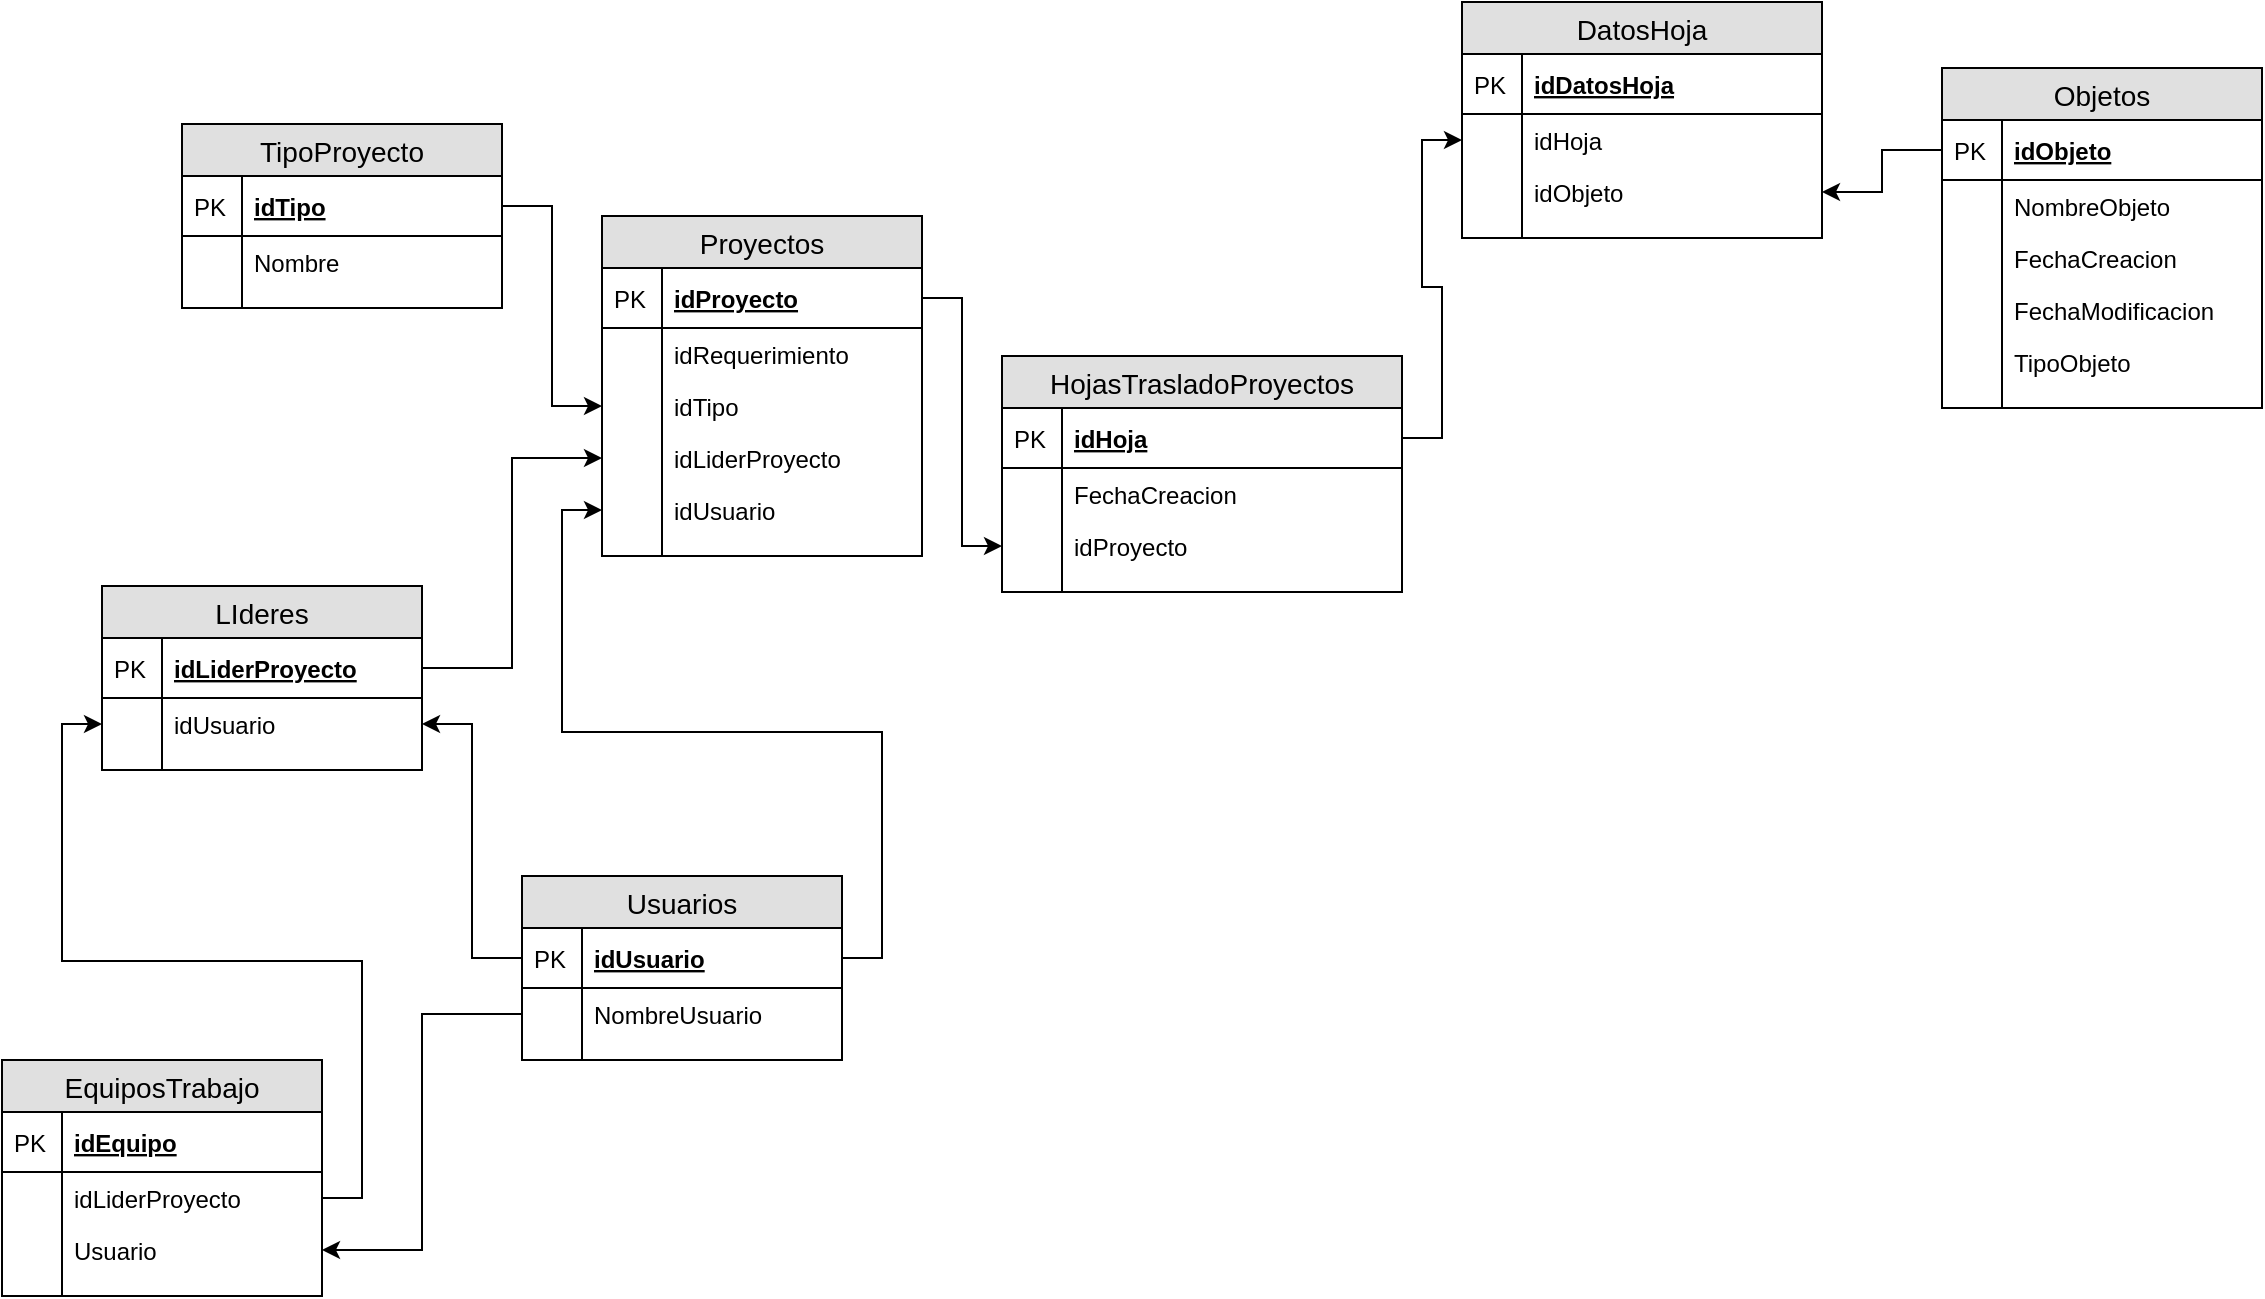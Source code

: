 <mxfile version="12.2.4" type="github" pages="1">
  <diagram id="p5373-befe3DgNr3gECf" name="Page-1">
    <mxGraphModel dx="1168" dy="610" grid="1" gridSize="10" guides="1" tooltips="1" connect="1" arrows="1" fold="1" page="1" pageScale="1" pageWidth="1390" pageHeight="980" math="0" shadow="0">
      <root>
        <mxCell id="0"/>
        <mxCell id="1" parent="0"/>
        <mxCell id="cT3sq5NbmJuiPH3KD-5A-1" value="Proyectos" style="swimlane;fontStyle=0;childLayout=stackLayout;horizontal=1;startSize=26;fillColor=#e0e0e0;horizontalStack=0;resizeParent=1;resizeParentMax=0;resizeLast=0;collapsible=1;marginBottom=0;swimlaneFillColor=#ffffff;align=center;fontSize=14;" parent="1" vertex="1">
          <mxGeometry x="360" y="340" width="160" height="170" as="geometry"/>
        </mxCell>
        <mxCell id="cT3sq5NbmJuiPH3KD-5A-2" value="idProyecto" style="shape=partialRectangle;top=0;left=0;right=0;bottom=1;align=left;verticalAlign=middle;fillColor=none;spacingLeft=34;spacingRight=4;overflow=hidden;rotatable=0;points=[[0,0.5],[1,0.5]];portConstraint=eastwest;dropTarget=0;fontStyle=5;fontSize=12;" parent="cT3sq5NbmJuiPH3KD-5A-1" vertex="1">
          <mxGeometry y="26" width="160" height="30" as="geometry"/>
        </mxCell>
        <mxCell id="cT3sq5NbmJuiPH3KD-5A-3" value="PK" style="shape=partialRectangle;top=0;left=0;bottom=0;fillColor=none;align=left;verticalAlign=middle;spacingLeft=4;spacingRight=4;overflow=hidden;rotatable=0;points=[];portConstraint=eastwest;part=1;fontSize=12;" parent="cT3sq5NbmJuiPH3KD-5A-2" vertex="1" connectable="0">
          <mxGeometry width="30" height="30" as="geometry"/>
        </mxCell>
        <mxCell id="cT3sq5NbmJuiPH3KD-5A-4" value="idRequerimiento" style="shape=partialRectangle;top=0;left=0;right=0;bottom=0;align=left;verticalAlign=top;fillColor=none;spacingLeft=34;spacingRight=4;overflow=hidden;rotatable=0;points=[[0,0.5],[1,0.5]];portConstraint=eastwest;dropTarget=0;fontSize=12;" parent="cT3sq5NbmJuiPH3KD-5A-1" vertex="1">
          <mxGeometry y="56" width="160" height="26" as="geometry"/>
        </mxCell>
        <mxCell id="cT3sq5NbmJuiPH3KD-5A-5" value="" style="shape=partialRectangle;top=0;left=0;bottom=0;fillColor=none;align=left;verticalAlign=top;spacingLeft=4;spacingRight=4;overflow=hidden;rotatable=0;points=[];portConstraint=eastwest;part=1;fontSize=12;" parent="cT3sq5NbmJuiPH3KD-5A-4" vertex="1" connectable="0">
          <mxGeometry width="30" height="26" as="geometry"/>
        </mxCell>
        <mxCell id="r8IPB2LUny7GPmGl0LnY-21" value="idTipo" style="shape=partialRectangle;top=0;left=0;right=0;bottom=0;align=left;verticalAlign=top;fillColor=none;spacingLeft=34;spacingRight=4;overflow=hidden;rotatable=0;points=[[0,0.5],[1,0.5]];portConstraint=eastwest;dropTarget=0;fontSize=12;" parent="cT3sq5NbmJuiPH3KD-5A-1" vertex="1">
          <mxGeometry y="82" width="160" height="26" as="geometry"/>
        </mxCell>
        <mxCell id="r8IPB2LUny7GPmGl0LnY-22" value="" style="shape=partialRectangle;top=0;left=0;bottom=0;fillColor=none;align=left;verticalAlign=top;spacingLeft=4;spacingRight=4;overflow=hidden;rotatable=0;points=[];portConstraint=eastwest;part=1;fontSize=12;" parent="r8IPB2LUny7GPmGl0LnY-21" vertex="1" connectable="0">
          <mxGeometry width="30" height="26" as="geometry"/>
        </mxCell>
        <mxCell id="D-hKWRuhvsF5M1EpX6HY-17" value="idLiderProyecto" style="shape=partialRectangle;top=0;left=0;right=0;bottom=0;align=left;verticalAlign=top;fillColor=none;spacingLeft=34;spacingRight=4;overflow=hidden;rotatable=0;points=[[0,0.5],[1,0.5]];portConstraint=eastwest;dropTarget=0;fontSize=12;" vertex="1" parent="cT3sq5NbmJuiPH3KD-5A-1">
          <mxGeometry y="108" width="160" height="26" as="geometry"/>
        </mxCell>
        <mxCell id="D-hKWRuhvsF5M1EpX6HY-18" value="" style="shape=partialRectangle;top=0;left=0;bottom=0;fillColor=none;align=left;verticalAlign=top;spacingLeft=4;spacingRight=4;overflow=hidden;rotatable=0;points=[];portConstraint=eastwest;part=1;fontSize=12;" vertex="1" connectable="0" parent="D-hKWRuhvsF5M1EpX6HY-17">
          <mxGeometry width="30" height="26" as="geometry"/>
        </mxCell>
        <mxCell id="D-hKWRuhvsF5M1EpX6HY-10" value="idUsuario" style="shape=partialRectangle;top=0;left=0;right=0;bottom=0;align=left;verticalAlign=top;fillColor=none;spacingLeft=34;spacingRight=4;overflow=hidden;rotatable=0;points=[[0,0.5],[1,0.5]];portConstraint=eastwest;dropTarget=0;fontSize=12;" vertex="1" parent="cT3sq5NbmJuiPH3KD-5A-1">
          <mxGeometry y="134" width="160" height="26" as="geometry"/>
        </mxCell>
        <mxCell id="D-hKWRuhvsF5M1EpX6HY-11" value="" style="shape=partialRectangle;top=0;left=0;bottom=0;fillColor=none;align=left;verticalAlign=top;spacingLeft=4;spacingRight=4;overflow=hidden;rotatable=0;points=[];portConstraint=eastwest;part=1;fontSize=12;" vertex="1" connectable="0" parent="D-hKWRuhvsF5M1EpX6HY-10">
          <mxGeometry width="30" height="26" as="geometry"/>
        </mxCell>
        <mxCell id="cT3sq5NbmJuiPH3KD-5A-10" value="" style="shape=partialRectangle;top=0;left=0;right=0;bottom=0;align=left;verticalAlign=top;fillColor=none;spacingLeft=34;spacingRight=4;overflow=hidden;rotatable=0;points=[[0,0.5],[1,0.5]];portConstraint=eastwest;dropTarget=0;fontSize=12;" parent="cT3sq5NbmJuiPH3KD-5A-1" vertex="1">
          <mxGeometry y="160" width="160" height="10" as="geometry"/>
        </mxCell>
        <mxCell id="cT3sq5NbmJuiPH3KD-5A-11" value="" style="shape=partialRectangle;top=0;left=0;bottom=0;fillColor=none;align=left;verticalAlign=top;spacingLeft=4;spacingRight=4;overflow=hidden;rotatable=0;points=[];portConstraint=eastwest;part=1;fontSize=12;" parent="cT3sq5NbmJuiPH3KD-5A-10" vertex="1" connectable="0">
          <mxGeometry width="30" height="10" as="geometry"/>
        </mxCell>
        <mxCell id="cT3sq5NbmJuiPH3KD-5A-12" value="HojasTrasladoProyectos" style="swimlane;fontStyle=0;childLayout=stackLayout;horizontal=1;startSize=26;fillColor=#e0e0e0;horizontalStack=0;resizeParent=1;resizeParentMax=0;resizeLast=0;collapsible=1;marginBottom=0;swimlaneFillColor=#ffffff;align=center;fontSize=14;" parent="1" vertex="1">
          <mxGeometry x="560" y="410" width="200" height="118" as="geometry"/>
        </mxCell>
        <mxCell id="cT3sq5NbmJuiPH3KD-5A-13" value="idHoja" style="shape=partialRectangle;top=0;left=0;right=0;bottom=1;align=left;verticalAlign=middle;fillColor=none;spacingLeft=34;spacingRight=4;overflow=hidden;rotatable=0;points=[[0,0.5],[1,0.5]];portConstraint=eastwest;dropTarget=0;fontStyle=5;fontSize=12;" parent="cT3sq5NbmJuiPH3KD-5A-12" vertex="1">
          <mxGeometry y="26" width="200" height="30" as="geometry"/>
        </mxCell>
        <mxCell id="cT3sq5NbmJuiPH3KD-5A-14" value="PK" style="shape=partialRectangle;top=0;left=0;bottom=0;fillColor=none;align=left;verticalAlign=middle;spacingLeft=4;spacingRight=4;overflow=hidden;rotatable=0;points=[];portConstraint=eastwest;part=1;fontSize=12;" parent="cT3sq5NbmJuiPH3KD-5A-13" vertex="1" connectable="0">
          <mxGeometry width="30" height="30" as="geometry"/>
        </mxCell>
        <mxCell id="cT3sq5NbmJuiPH3KD-5A-15" value="FechaCreacion" style="shape=partialRectangle;top=0;left=0;right=0;bottom=0;align=left;verticalAlign=top;fillColor=none;spacingLeft=34;spacingRight=4;overflow=hidden;rotatable=0;points=[[0,0.5],[1,0.5]];portConstraint=eastwest;dropTarget=0;fontSize=12;" parent="cT3sq5NbmJuiPH3KD-5A-12" vertex="1">
          <mxGeometry y="56" width="200" height="26" as="geometry"/>
        </mxCell>
        <mxCell id="cT3sq5NbmJuiPH3KD-5A-16" value="" style="shape=partialRectangle;top=0;left=0;bottom=0;fillColor=none;align=left;verticalAlign=top;spacingLeft=4;spacingRight=4;overflow=hidden;rotatable=0;points=[];portConstraint=eastwest;part=1;fontSize=12;" parent="cT3sq5NbmJuiPH3KD-5A-15" vertex="1" connectable="0">
          <mxGeometry width="30" height="26" as="geometry"/>
        </mxCell>
        <mxCell id="D-hKWRuhvsF5M1EpX6HY-34" value="idProyecto" style="shape=partialRectangle;top=0;left=0;right=0;bottom=0;align=left;verticalAlign=top;fillColor=none;spacingLeft=34;spacingRight=4;overflow=hidden;rotatable=0;points=[[0,0.5],[1,0.5]];portConstraint=eastwest;dropTarget=0;fontSize=12;" vertex="1" parent="cT3sq5NbmJuiPH3KD-5A-12">
          <mxGeometry y="82" width="200" height="26" as="geometry"/>
        </mxCell>
        <mxCell id="D-hKWRuhvsF5M1EpX6HY-35" value="" style="shape=partialRectangle;top=0;left=0;bottom=0;fillColor=none;align=left;verticalAlign=top;spacingLeft=4;spacingRight=4;overflow=hidden;rotatable=0;points=[];portConstraint=eastwest;part=1;fontSize=12;" vertex="1" connectable="0" parent="D-hKWRuhvsF5M1EpX6HY-34">
          <mxGeometry width="30" height="26" as="geometry"/>
        </mxCell>
        <mxCell id="cT3sq5NbmJuiPH3KD-5A-17" value="" style="shape=partialRectangle;top=0;left=0;right=0;bottom=0;align=left;verticalAlign=top;fillColor=none;spacingLeft=34;spacingRight=4;overflow=hidden;rotatable=0;points=[[0,0.5],[1,0.5]];portConstraint=eastwest;dropTarget=0;fontSize=12;" parent="cT3sq5NbmJuiPH3KD-5A-12" vertex="1">
          <mxGeometry y="108" width="200" height="10" as="geometry"/>
        </mxCell>
        <mxCell id="cT3sq5NbmJuiPH3KD-5A-18" value="" style="shape=partialRectangle;top=0;left=0;bottom=0;fillColor=none;align=left;verticalAlign=top;spacingLeft=4;spacingRight=4;overflow=hidden;rotatable=0;points=[];portConstraint=eastwest;part=1;fontSize=12;" parent="cT3sq5NbmJuiPH3KD-5A-17" vertex="1" connectable="0">
          <mxGeometry width="30" height="10" as="geometry"/>
        </mxCell>
        <mxCell id="cT3sq5NbmJuiPH3KD-5A-26" value="Objetos" style="swimlane;fontStyle=0;childLayout=stackLayout;horizontal=1;startSize=26;fillColor=#e0e0e0;horizontalStack=0;resizeParent=1;resizeParentMax=0;resizeLast=0;collapsible=1;marginBottom=0;swimlaneFillColor=#ffffff;align=center;fontSize=14;" parent="1" vertex="1">
          <mxGeometry x="1030" y="266" width="160" height="170" as="geometry"/>
        </mxCell>
        <mxCell id="cT3sq5NbmJuiPH3KD-5A-27" value="idObjeto" style="shape=partialRectangle;top=0;left=0;right=0;bottom=1;align=left;verticalAlign=middle;fillColor=none;spacingLeft=34;spacingRight=4;overflow=hidden;rotatable=0;points=[[0,0.5],[1,0.5]];portConstraint=eastwest;dropTarget=0;fontStyle=5;fontSize=12;" parent="cT3sq5NbmJuiPH3KD-5A-26" vertex="1">
          <mxGeometry y="26" width="160" height="30" as="geometry"/>
        </mxCell>
        <mxCell id="cT3sq5NbmJuiPH3KD-5A-28" value="PK" style="shape=partialRectangle;top=0;left=0;bottom=0;fillColor=none;align=left;verticalAlign=middle;spacingLeft=4;spacingRight=4;overflow=hidden;rotatable=0;points=[];portConstraint=eastwest;part=1;fontSize=12;" parent="cT3sq5NbmJuiPH3KD-5A-27" vertex="1" connectable="0">
          <mxGeometry width="30" height="30" as="geometry"/>
        </mxCell>
        <mxCell id="cT3sq5NbmJuiPH3KD-5A-29" value="NombreObjeto" style="shape=partialRectangle;top=0;left=0;right=0;bottom=0;align=left;verticalAlign=top;fillColor=none;spacingLeft=34;spacingRight=4;overflow=hidden;rotatable=0;points=[[0,0.5],[1,0.5]];portConstraint=eastwest;dropTarget=0;fontSize=12;" parent="cT3sq5NbmJuiPH3KD-5A-26" vertex="1">
          <mxGeometry y="56" width="160" height="26" as="geometry"/>
        </mxCell>
        <mxCell id="cT3sq5NbmJuiPH3KD-5A-30" value="" style="shape=partialRectangle;top=0;left=0;bottom=0;fillColor=none;align=left;verticalAlign=top;spacingLeft=4;spacingRight=4;overflow=hidden;rotatable=0;points=[];portConstraint=eastwest;part=1;fontSize=12;" parent="cT3sq5NbmJuiPH3KD-5A-29" vertex="1" connectable="0">
          <mxGeometry width="30" height="26" as="geometry"/>
        </mxCell>
        <mxCell id="cT3sq5NbmJuiPH3KD-5A-54" value="FechaCreacion" style="shape=partialRectangle;top=0;left=0;right=0;bottom=0;align=left;verticalAlign=top;fillColor=none;spacingLeft=34;spacingRight=4;overflow=hidden;rotatable=0;points=[[0,0.5],[1,0.5]];portConstraint=eastwest;dropTarget=0;fontSize=12;" parent="cT3sq5NbmJuiPH3KD-5A-26" vertex="1">
          <mxGeometry y="82" width="160" height="26" as="geometry"/>
        </mxCell>
        <mxCell id="cT3sq5NbmJuiPH3KD-5A-55" value="" style="shape=partialRectangle;top=0;left=0;bottom=0;fillColor=none;align=left;verticalAlign=top;spacingLeft=4;spacingRight=4;overflow=hidden;rotatable=0;points=[];portConstraint=eastwest;part=1;fontSize=12;" parent="cT3sq5NbmJuiPH3KD-5A-54" vertex="1" connectable="0">
          <mxGeometry width="30" height="26" as="geometry"/>
        </mxCell>
        <mxCell id="cT3sq5NbmJuiPH3KD-5A-56" value="FechaModificacion" style="shape=partialRectangle;top=0;left=0;right=0;bottom=0;align=left;verticalAlign=top;fillColor=none;spacingLeft=34;spacingRight=4;overflow=hidden;rotatable=0;points=[[0,0.5],[1,0.5]];portConstraint=eastwest;dropTarget=0;fontSize=12;" parent="cT3sq5NbmJuiPH3KD-5A-26" vertex="1">
          <mxGeometry y="108" width="160" height="26" as="geometry"/>
        </mxCell>
        <mxCell id="cT3sq5NbmJuiPH3KD-5A-57" value="" style="shape=partialRectangle;top=0;left=0;bottom=0;fillColor=none;align=left;verticalAlign=top;spacingLeft=4;spacingRight=4;overflow=hidden;rotatable=0;points=[];portConstraint=eastwest;part=1;fontSize=12;" parent="cT3sq5NbmJuiPH3KD-5A-56" vertex="1" connectable="0">
          <mxGeometry width="30" height="26" as="geometry"/>
        </mxCell>
        <mxCell id="cT3sq5NbmJuiPH3KD-5A-58" value="TipoObjeto" style="shape=partialRectangle;top=0;left=0;right=0;bottom=0;align=left;verticalAlign=top;fillColor=none;spacingLeft=34;spacingRight=4;overflow=hidden;rotatable=0;points=[[0,0.5],[1,0.5]];portConstraint=eastwest;dropTarget=0;fontSize=12;" parent="cT3sq5NbmJuiPH3KD-5A-26" vertex="1">
          <mxGeometry y="134" width="160" height="26" as="geometry"/>
        </mxCell>
        <mxCell id="cT3sq5NbmJuiPH3KD-5A-59" value="" style="shape=partialRectangle;top=0;left=0;bottom=0;fillColor=none;align=left;verticalAlign=top;spacingLeft=4;spacingRight=4;overflow=hidden;rotatable=0;points=[];portConstraint=eastwest;part=1;fontSize=12;" parent="cT3sq5NbmJuiPH3KD-5A-58" vertex="1" connectable="0">
          <mxGeometry width="30" height="26" as="geometry"/>
        </mxCell>
        <mxCell id="cT3sq5NbmJuiPH3KD-5A-31" value="" style="shape=partialRectangle;top=0;left=0;right=0;bottom=0;align=left;verticalAlign=top;fillColor=none;spacingLeft=34;spacingRight=4;overflow=hidden;rotatable=0;points=[[0,0.5],[1,0.5]];portConstraint=eastwest;dropTarget=0;fontSize=12;" parent="cT3sq5NbmJuiPH3KD-5A-26" vertex="1">
          <mxGeometry y="160" width="160" height="10" as="geometry"/>
        </mxCell>
        <mxCell id="cT3sq5NbmJuiPH3KD-5A-32" value="" style="shape=partialRectangle;top=0;left=0;bottom=0;fillColor=none;align=left;verticalAlign=top;spacingLeft=4;spacingRight=4;overflow=hidden;rotatable=0;points=[];portConstraint=eastwest;part=1;fontSize=12;" parent="cT3sq5NbmJuiPH3KD-5A-31" vertex="1" connectable="0">
          <mxGeometry width="30" height="10" as="geometry"/>
        </mxCell>
        <mxCell id="cT3sq5NbmJuiPH3KD-5A-43" value="DatosHoja" style="swimlane;fontStyle=0;childLayout=stackLayout;horizontal=1;startSize=26;fillColor=#e0e0e0;horizontalStack=0;resizeParent=1;resizeParentMax=0;resizeLast=0;collapsible=1;marginBottom=0;swimlaneFillColor=#ffffff;align=center;fontSize=14;" parent="1" vertex="1">
          <mxGeometry x="790" y="233" width="180" height="118" as="geometry"/>
        </mxCell>
        <mxCell id="cT3sq5NbmJuiPH3KD-5A-44" value="idDatosHoja" style="shape=partialRectangle;top=0;left=0;right=0;bottom=1;align=left;verticalAlign=middle;fillColor=none;spacingLeft=34;spacingRight=4;overflow=hidden;rotatable=0;points=[[0,0.5],[1,0.5]];portConstraint=eastwest;dropTarget=0;fontStyle=5;fontSize=12;" parent="cT3sq5NbmJuiPH3KD-5A-43" vertex="1">
          <mxGeometry y="26" width="180" height="30" as="geometry"/>
        </mxCell>
        <mxCell id="cT3sq5NbmJuiPH3KD-5A-45" value="PK" style="shape=partialRectangle;top=0;left=0;bottom=0;fillColor=none;align=left;verticalAlign=middle;spacingLeft=4;spacingRight=4;overflow=hidden;rotatable=0;points=[];portConstraint=eastwest;part=1;fontSize=12;" parent="cT3sq5NbmJuiPH3KD-5A-44" vertex="1" connectable="0">
          <mxGeometry width="30" height="30" as="geometry"/>
        </mxCell>
        <mxCell id="cT3sq5NbmJuiPH3KD-5A-46" value="idHoja" style="shape=partialRectangle;top=0;left=0;right=0;bottom=0;align=left;verticalAlign=top;fillColor=none;spacingLeft=34;spacingRight=4;overflow=hidden;rotatable=0;points=[[0,0.5],[1,0.5]];portConstraint=eastwest;dropTarget=0;fontSize=12;" parent="cT3sq5NbmJuiPH3KD-5A-43" vertex="1">
          <mxGeometry y="56" width="180" height="26" as="geometry"/>
        </mxCell>
        <mxCell id="cT3sq5NbmJuiPH3KD-5A-47" value="" style="shape=partialRectangle;top=0;left=0;bottom=0;fillColor=none;align=left;verticalAlign=top;spacingLeft=4;spacingRight=4;overflow=hidden;rotatable=0;points=[];portConstraint=eastwest;part=1;fontSize=12;" parent="cT3sq5NbmJuiPH3KD-5A-46" vertex="1" connectable="0">
          <mxGeometry width="30" height="26" as="geometry"/>
        </mxCell>
        <mxCell id="cT3sq5NbmJuiPH3KD-5A-60" value="idObjeto" style="shape=partialRectangle;top=0;left=0;right=0;bottom=0;align=left;verticalAlign=top;fillColor=none;spacingLeft=34;spacingRight=4;overflow=hidden;rotatable=0;points=[[0,0.5],[1,0.5]];portConstraint=eastwest;dropTarget=0;fontSize=12;" parent="cT3sq5NbmJuiPH3KD-5A-43" vertex="1">
          <mxGeometry y="82" width="180" height="26" as="geometry"/>
        </mxCell>
        <mxCell id="cT3sq5NbmJuiPH3KD-5A-61" value="" style="shape=partialRectangle;top=0;left=0;bottom=0;fillColor=none;align=left;verticalAlign=top;spacingLeft=4;spacingRight=4;overflow=hidden;rotatable=0;points=[];portConstraint=eastwest;part=1;fontSize=12;" parent="cT3sq5NbmJuiPH3KD-5A-60" vertex="1" connectable="0">
          <mxGeometry width="30" height="26" as="geometry"/>
        </mxCell>
        <mxCell id="cT3sq5NbmJuiPH3KD-5A-48" value="" style="shape=partialRectangle;top=0;left=0;right=0;bottom=0;align=left;verticalAlign=top;fillColor=none;spacingLeft=34;spacingRight=4;overflow=hidden;rotatable=0;points=[[0,0.5],[1,0.5]];portConstraint=eastwest;dropTarget=0;fontSize=12;" parent="cT3sq5NbmJuiPH3KD-5A-43" vertex="1">
          <mxGeometry y="108" width="180" height="10" as="geometry"/>
        </mxCell>
        <mxCell id="cT3sq5NbmJuiPH3KD-5A-49" value="" style="shape=partialRectangle;top=0;left=0;bottom=0;fillColor=none;align=left;verticalAlign=top;spacingLeft=4;spacingRight=4;overflow=hidden;rotatable=0;points=[];portConstraint=eastwest;part=1;fontSize=12;" parent="cT3sq5NbmJuiPH3KD-5A-48" vertex="1" connectable="0">
          <mxGeometry width="30" height="10" as="geometry"/>
        </mxCell>
        <mxCell id="cT3sq5NbmJuiPH3KD-5A-63" style="edgeStyle=orthogonalEdgeStyle;rounded=0;orthogonalLoop=1;jettySize=auto;html=1;entryX=0;entryY=0.5;entryDx=0;entryDy=0;" parent="1" source="cT3sq5NbmJuiPH3KD-5A-13" target="cT3sq5NbmJuiPH3KD-5A-46" edge="1">
          <mxGeometry relative="1" as="geometry"/>
        </mxCell>
        <mxCell id="cT3sq5NbmJuiPH3KD-5A-64" style="edgeStyle=orthogonalEdgeStyle;rounded=0;orthogonalLoop=1;jettySize=auto;html=1;entryX=1;entryY=0.5;entryDx=0;entryDy=0;" parent="1" source="cT3sq5NbmJuiPH3KD-5A-27" target="cT3sq5NbmJuiPH3KD-5A-60" edge="1">
          <mxGeometry relative="1" as="geometry"/>
        </mxCell>
        <mxCell id="W-OcAvIEi0A7sNZlp3zi-1" value="LIderes" style="swimlane;fontStyle=0;childLayout=stackLayout;horizontal=1;startSize=26;fillColor=#e0e0e0;horizontalStack=0;resizeParent=1;resizeParentMax=0;resizeLast=0;collapsible=1;marginBottom=0;swimlaneFillColor=#ffffff;align=center;fontSize=14;" parent="1" vertex="1">
          <mxGeometry x="110" y="525" width="160" height="92" as="geometry"/>
        </mxCell>
        <mxCell id="W-OcAvIEi0A7sNZlp3zi-2" value="idLiderProyecto" style="shape=partialRectangle;top=0;left=0;right=0;bottom=1;align=left;verticalAlign=middle;fillColor=none;spacingLeft=34;spacingRight=4;overflow=hidden;rotatable=0;points=[[0,0.5],[1,0.5]];portConstraint=eastwest;dropTarget=0;fontStyle=5;fontSize=12;" parent="W-OcAvIEi0A7sNZlp3zi-1" vertex="1">
          <mxGeometry y="26" width="160" height="30" as="geometry"/>
        </mxCell>
        <mxCell id="W-OcAvIEi0A7sNZlp3zi-3" value="PK" style="shape=partialRectangle;top=0;left=0;bottom=0;fillColor=none;align=left;verticalAlign=middle;spacingLeft=4;spacingRight=4;overflow=hidden;rotatable=0;points=[];portConstraint=eastwest;part=1;fontSize=12;" parent="W-OcAvIEi0A7sNZlp3zi-2" vertex="1" connectable="0">
          <mxGeometry width="30" height="30" as="geometry"/>
        </mxCell>
        <mxCell id="W-OcAvIEi0A7sNZlp3zi-4" value="idUsuario" style="shape=partialRectangle;top=0;left=0;right=0;bottom=0;align=left;verticalAlign=top;fillColor=none;spacingLeft=34;spacingRight=4;overflow=hidden;rotatable=0;points=[[0,0.5],[1,0.5]];portConstraint=eastwest;dropTarget=0;fontSize=12;" parent="W-OcAvIEi0A7sNZlp3zi-1" vertex="1">
          <mxGeometry y="56" width="160" height="26" as="geometry"/>
        </mxCell>
        <mxCell id="W-OcAvIEi0A7sNZlp3zi-5" value="" style="shape=partialRectangle;top=0;left=0;bottom=0;fillColor=none;align=left;verticalAlign=top;spacingLeft=4;spacingRight=4;overflow=hidden;rotatable=0;points=[];portConstraint=eastwest;part=1;fontSize=12;" parent="W-OcAvIEi0A7sNZlp3zi-4" vertex="1" connectable="0">
          <mxGeometry width="30" height="26" as="geometry"/>
        </mxCell>
        <mxCell id="W-OcAvIEi0A7sNZlp3zi-10" value="" style="shape=partialRectangle;top=0;left=0;right=0;bottom=0;align=left;verticalAlign=top;fillColor=none;spacingLeft=34;spacingRight=4;overflow=hidden;rotatable=0;points=[[0,0.5],[1,0.5]];portConstraint=eastwest;dropTarget=0;fontSize=12;" parent="W-OcAvIEi0A7sNZlp3zi-1" vertex="1">
          <mxGeometry y="82" width="160" height="10" as="geometry"/>
        </mxCell>
        <mxCell id="W-OcAvIEi0A7sNZlp3zi-11" value="" style="shape=partialRectangle;top=0;left=0;bottom=0;fillColor=none;align=left;verticalAlign=top;spacingLeft=4;spacingRight=4;overflow=hidden;rotatable=0;points=[];portConstraint=eastwest;part=1;fontSize=12;" parent="W-OcAvIEi0A7sNZlp3zi-10" vertex="1" connectable="0">
          <mxGeometry width="30" height="10" as="geometry"/>
        </mxCell>
        <mxCell id="W-OcAvIEi0A7sNZlp3zi-12" value="EquiposTrabajo" style="swimlane;fontStyle=0;childLayout=stackLayout;horizontal=1;startSize=26;fillColor=#e0e0e0;horizontalStack=0;resizeParent=1;resizeParentMax=0;resizeLast=0;collapsible=1;marginBottom=0;swimlaneFillColor=#ffffff;align=center;fontSize=14;" parent="1" vertex="1">
          <mxGeometry x="60" y="762" width="160" height="118" as="geometry"/>
        </mxCell>
        <mxCell id="W-OcAvIEi0A7sNZlp3zi-13" value="idEquipo" style="shape=partialRectangle;top=0;left=0;right=0;bottom=1;align=left;verticalAlign=middle;fillColor=none;spacingLeft=34;spacingRight=4;overflow=hidden;rotatable=0;points=[[0,0.5],[1,0.5]];portConstraint=eastwest;dropTarget=0;fontStyle=5;fontSize=12;" parent="W-OcAvIEi0A7sNZlp3zi-12" vertex="1">
          <mxGeometry y="26" width="160" height="30" as="geometry"/>
        </mxCell>
        <mxCell id="W-OcAvIEi0A7sNZlp3zi-14" value="PK" style="shape=partialRectangle;top=0;left=0;bottom=0;fillColor=none;align=left;verticalAlign=middle;spacingLeft=4;spacingRight=4;overflow=hidden;rotatable=0;points=[];portConstraint=eastwest;part=1;fontSize=12;" parent="W-OcAvIEi0A7sNZlp3zi-13" vertex="1" connectable="0">
          <mxGeometry width="30" height="30" as="geometry"/>
        </mxCell>
        <mxCell id="W-OcAvIEi0A7sNZlp3zi-15" value="idLiderProyecto" style="shape=partialRectangle;top=0;left=0;right=0;bottom=0;align=left;verticalAlign=top;fillColor=none;spacingLeft=34;spacingRight=4;overflow=hidden;rotatable=0;points=[[0,0.5],[1,0.5]];portConstraint=eastwest;dropTarget=0;fontSize=12;" parent="W-OcAvIEi0A7sNZlp3zi-12" vertex="1">
          <mxGeometry y="56" width="160" height="26" as="geometry"/>
        </mxCell>
        <mxCell id="W-OcAvIEi0A7sNZlp3zi-16" value="" style="shape=partialRectangle;top=0;left=0;bottom=0;fillColor=none;align=left;verticalAlign=top;spacingLeft=4;spacingRight=4;overflow=hidden;rotatable=0;points=[];portConstraint=eastwest;part=1;fontSize=12;" parent="W-OcAvIEi0A7sNZlp3zi-15" vertex="1" connectable="0">
          <mxGeometry width="30" height="26" as="geometry"/>
        </mxCell>
        <mxCell id="D-hKWRuhvsF5M1EpX6HY-20" value="Usuario" style="shape=partialRectangle;top=0;left=0;right=0;bottom=0;align=left;verticalAlign=top;fillColor=none;spacingLeft=34;spacingRight=4;overflow=hidden;rotatable=0;points=[[0,0.5],[1,0.5]];portConstraint=eastwest;dropTarget=0;fontSize=12;" vertex="1" parent="W-OcAvIEi0A7sNZlp3zi-12">
          <mxGeometry y="82" width="160" height="26" as="geometry"/>
        </mxCell>
        <mxCell id="D-hKWRuhvsF5M1EpX6HY-21" value="" style="shape=partialRectangle;top=0;left=0;bottom=0;fillColor=none;align=left;verticalAlign=top;spacingLeft=4;spacingRight=4;overflow=hidden;rotatable=0;points=[];portConstraint=eastwest;part=1;fontSize=12;" vertex="1" connectable="0" parent="D-hKWRuhvsF5M1EpX6HY-20">
          <mxGeometry width="30" height="26" as="geometry"/>
        </mxCell>
        <mxCell id="W-OcAvIEi0A7sNZlp3zi-17" value="" style="shape=partialRectangle;top=0;left=0;right=0;bottom=0;align=left;verticalAlign=top;fillColor=none;spacingLeft=34;spacingRight=4;overflow=hidden;rotatable=0;points=[[0,0.5],[1,0.5]];portConstraint=eastwest;dropTarget=0;fontSize=12;" parent="W-OcAvIEi0A7sNZlp3zi-12" vertex="1">
          <mxGeometry y="108" width="160" height="10" as="geometry"/>
        </mxCell>
        <mxCell id="W-OcAvIEi0A7sNZlp3zi-18" value="" style="shape=partialRectangle;top=0;left=0;bottom=0;fillColor=none;align=left;verticalAlign=top;spacingLeft=4;spacingRight=4;overflow=hidden;rotatable=0;points=[];portConstraint=eastwest;part=1;fontSize=12;" parent="W-OcAvIEi0A7sNZlp3zi-17" vertex="1" connectable="0">
          <mxGeometry width="30" height="10" as="geometry"/>
        </mxCell>
        <mxCell id="W-OcAvIEi0A7sNZlp3zi-19" style="edgeStyle=orthogonalEdgeStyle;rounded=0;orthogonalLoop=1;jettySize=auto;html=1;" parent="1" source="W-OcAvIEi0A7sNZlp3zi-15" target="W-OcAvIEi0A7sNZlp3zi-4" edge="1">
          <mxGeometry relative="1" as="geometry"/>
        </mxCell>
        <mxCell id="r8IPB2LUny7GPmGl0LnY-12" value="TipoProyecto" style="swimlane;fontStyle=0;childLayout=stackLayout;horizontal=1;startSize=26;fillColor=#e0e0e0;horizontalStack=0;resizeParent=1;resizeParentMax=0;resizeLast=0;collapsible=1;marginBottom=0;swimlaneFillColor=#ffffff;align=center;fontSize=14;" parent="1" vertex="1">
          <mxGeometry x="150" y="294" width="160" height="92" as="geometry"/>
        </mxCell>
        <mxCell id="r8IPB2LUny7GPmGl0LnY-13" value="idTipo" style="shape=partialRectangle;top=0;left=0;right=0;bottom=1;align=left;verticalAlign=middle;fillColor=none;spacingLeft=34;spacingRight=4;overflow=hidden;rotatable=0;points=[[0,0.5],[1,0.5]];portConstraint=eastwest;dropTarget=0;fontStyle=5;fontSize=12;" parent="r8IPB2LUny7GPmGl0LnY-12" vertex="1">
          <mxGeometry y="26" width="160" height="30" as="geometry"/>
        </mxCell>
        <mxCell id="r8IPB2LUny7GPmGl0LnY-14" value="PK" style="shape=partialRectangle;top=0;left=0;bottom=0;fillColor=none;align=left;verticalAlign=middle;spacingLeft=4;spacingRight=4;overflow=hidden;rotatable=0;points=[];portConstraint=eastwest;part=1;fontSize=12;" parent="r8IPB2LUny7GPmGl0LnY-13" vertex="1" connectable="0">
          <mxGeometry width="30" height="30" as="geometry"/>
        </mxCell>
        <mxCell id="r8IPB2LUny7GPmGl0LnY-15" value="Nombre" style="shape=partialRectangle;top=0;left=0;right=0;bottom=0;align=left;verticalAlign=top;fillColor=none;spacingLeft=34;spacingRight=4;overflow=hidden;rotatable=0;points=[[0,0.5],[1,0.5]];portConstraint=eastwest;dropTarget=0;fontSize=12;" parent="r8IPB2LUny7GPmGl0LnY-12" vertex="1">
          <mxGeometry y="56" width="160" height="26" as="geometry"/>
        </mxCell>
        <mxCell id="r8IPB2LUny7GPmGl0LnY-16" value="" style="shape=partialRectangle;top=0;left=0;bottom=0;fillColor=none;align=left;verticalAlign=top;spacingLeft=4;spacingRight=4;overflow=hidden;rotatable=0;points=[];portConstraint=eastwest;part=1;fontSize=12;" parent="r8IPB2LUny7GPmGl0LnY-15" vertex="1" connectable="0">
          <mxGeometry width="30" height="26" as="geometry"/>
        </mxCell>
        <mxCell id="r8IPB2LUny7GPmGl0LnY-17" value="" style="shape=partialRectangle;top=0;left=0;right=0;bottom=0;align=left;verticalAlign=top;fillColor=none;spacingLeft=34;spacingRight=4;overflow=hidden;rotatable=0;points=[[0,0.5],[1,0.5]];portConstraint=eastwest;dropTarget=0;fontSize=12;" parent="r8IPB2LUny7GPmGl0LnY-12" vertex="1">
          <mxGeometry y="82" width="160" height="10" as="geometry"/>
        </mxCell>
        <mxCell id="r8IPB2LUny7GPmGl0LnY-18" value="" style="shape=partialRectangle;top=0;left=0;bottom=0;fillColor=none;align=left;verticalAlign=top;spacingLeft=4;spacingRight=4;overflow=hidden;rotatable=0;points=[];portConstraint=eastwest;part=1;fontSize=12;" parent="r8IPB2LUny7GPmGl0LnY-17" vertex="1" connectable="0">
          <mxGeometry width="30" height="10" as="geometry"/>
        </mxCell>
        <mxCell id="c1kxMUv3ullw0rkpXyGQ-1" style="edgeStyle=orthogonalEdgeStyle;rounded=0;orthogonalLoop=1;jettySize=auto;html=1;entryX=0;entryY=0.5;entryDx=0;entryDy=0;" parent="1" source="r8IPB2LUny7GPmGl0LnY-13" target="r8IPB2LUny7GPmGl0LnY-21" edge="1">
          <mxGeometry relative="1" as="geometry"/>
        </mxCell>
        <mxCell id="D-hKWRuhvsF5M1EpX6HY-19" style="edgeStyle=orthogonalEdgeStyle;rounded=0;orthogonalLoop=1;jettySize=auto;html=1;entryX=0;entryY=0.5;entryDx=0;entryDy=0;" edge="1" parent="1" source="W-OcAvIEi0A7sNZlp3zi-2" target="D-hKWRuhvsF5M1EpX6HY-17">
          <mxGeometry relative="1" as="geometry"/>
        </mxCell>
        <mxCell id="D-hKWRuhvsF5M1EpX6HY-22" value="Usuarios" style="swimlane;fontStyle=0;childLayout=stackLayout;horizontal=1;startSize=26;fillColor=#e0e0e0;horizontalStack=0;resizeParent=1;resizeParentMax=0;resizeLast=0;collapsible=1;marginBottom=0;swimlaneFillColor=#ffffff;align=center;fontSize=14;" vertex="1" parent="1">
          <mxGeometry x="320" y="670" width="160" height="92" as="geometry"/>
        </mxCell>
        <mxCell id="D-hKWRuhvsF5M1EpX6HY-23" value="idUsuario" style="shape=partialRectangle;top=0;left=0;right=0;bottom=1;align=left;verticalAlign=middle;fillColor=none;spacingLeft=34;spacingRight=4;overflow=hidden;rotatable=0;points=[[0,0.5],[1,0.5]];portConstraint=eastwest;dropTarget=0;fontStyle=5;fontSize=12;" vertex="1" parent="D-hKWRuhvsF5M1EpX6HY-22">
          <mxGeometry y="26" width="160" height="30" as="geometry"/>
        </mxCell>
        <mxCell id="D-hKWRuhvsF5M1EpX6HY-24" value="PK" style="shape=partialRectangle;top=0;left=0;bottom=0;fillColor=none;align=left;verticalAlign=middle;spacingLeft=4;spacingRight=4;overflow=hidden;rotatable=0;points=[];portConstraint=eastwest;part=1;fontSize=12;" vertex="1" connectable="0" parent="D-hKWRuhvsF5M1EpX6HY-23">
          <mxGeometry width="30" height="30" as="geometry"/>
        </mxCell>
        <mxCell id="D-hKWRuhvsF5M1EpX6HY-25" value="NombreUsuario" style="shape=partialRectangle;top=0;left=0;right=0;bottom=0;align=left;verticalAlign=top;fillColor=none;spacingLeft=34;spacingRight=4;overflow=hidden;rotatable=0;points=[[0,0.5],[1,0.5]];portConstraint=eastwest;dropTarget=0;fontSize=12;" vertex="1" parent="D-hKWRuhvsF5M1EpX6HY-22">
          <mxGeometry y="56" width="160" height="26" as="geometry"/>
        </mxCell>
        <mxCell id="D-hKWRuhvsF5M1EpX6HY-26" value="" style="shape=partialRectangle;top=0;left=0;bottom=0;fillColor=none;align=left;verticalAlign=top;spacingLeft=4;spacingRight=4;overflow=hidden;rotatable=0;points=[];portConstraint=eastwest;part=1;fontSize=12;" vertex="1" connectable="0" parent="D-hKWRuhvsF5M1EpX6HY-25">
          <mxGeometry width="30" height="26" as="geometry"/>
        </mxCell>
        <mxCell id="D-hKWRuhvsF5M1EpX6HY-27" value="" style="shape=partialRectangle;top=0;left=0;right=0;bottom=0;align=left;verticalAlign=top;fillColor=none;spacingLeft=34;spacingRight=4;overflow=hidden;rotatable=0;points=[[0,0.5],[1,0.5]];portConstraint=eastwest;dropTarget=0;fontSize=12;" vertex="1" parent="D-hKWRuhvsF5M1EpX6HY-22">
          <mxGeometry y="82" width="160" height="10" as="geometry"/>
        </mxCell>
        <mxCell id="D-hKWRuhvsF5M1EpX6HY-28" value="" style="shape=partialRectangle;top=0;left=0;bottom=0;fillColor=none;align=left;verticalAlign=top;spacingLeft=4;spacingRight=4;overflow=hidden;rotatable=0;points=[];portConstraint=eastwest;part=1;fontSize=12;" vertex="1" connectable="0" parent="D-hKWRuhvsF5M1EpX6HY-27">
          <mxGeometry width="30" height="10" as="geometry"/>
        </mxCell>
        <mxCell id="D-hKWRuhvsF5M1EpX6HY-30" style="edgeStyle=orthogonalEdgeStyle;rounded=0;orthogonalLoop=1;jettySize=auto;html=1;entryX=1;entryY=0.5;entryDx=0;entryDy=0;" edge="1" parent="1" source="D-hKWRuhvsF5M1EpX6HY-25" target="D-hKWRuhvsF5M1EpX6HY-20">
          <mxGeometry relative="1" as="geometry"/>
        </mxCell>
        <mxCell id="D-hKWRuhvsF5M1EpX6HY-31" style="edgeStyle=orthogonalEdgeStyle;rounded=0;orthogonalLoop=1;jettySize=auto;html=1;" edge="1" parent="1" source="D-hKWRuhvsF5M1EpX6HY-23" target="W-OcAvIEi0A7sNZlp3zi-4">
          <mxGeometry relative="1" as="geometry"/>
        </mxCell>
        <mxCell id="D-hKWRuhvsF5M1EpX6HY-33" style="edgeStyle=orthogonalEdgeStyle;rounded=0;orthogonalLoop=1;jettySize=auto;html=1;entryX=0;entryY=0.5;entryDx=0;entryDy=0;" edge="1" parent="1" source="D-hKWRuhvsF5M1EpX6HY-23" target="D-hKWRuhvsF5M1EpX6HY-10">
          <mxGeometry relative="1" as="geometry"/>
        </mxCell>
        <mxCell id="D-hKWRuhvsF5M1EpX6HY-36" style="edgeStyle=orthogonalEdgeStyle;rounded=0;orthogonalLoop=1;jettySize=auto;html=1;entryX=0;entryY=0.5;entryDx=0;entryDy=0;" edge="1" parent="1" source="cT3sq5NbmJuiPH3KD-5A-2" target="D-hKWRuhvsF5M1EpX6HY-34">
          <mxGeometry relative="1" as="geometry"/>
        </mxCell>
      </root>
    </mxGraphModel>
  </diagram>
</mxfile>
